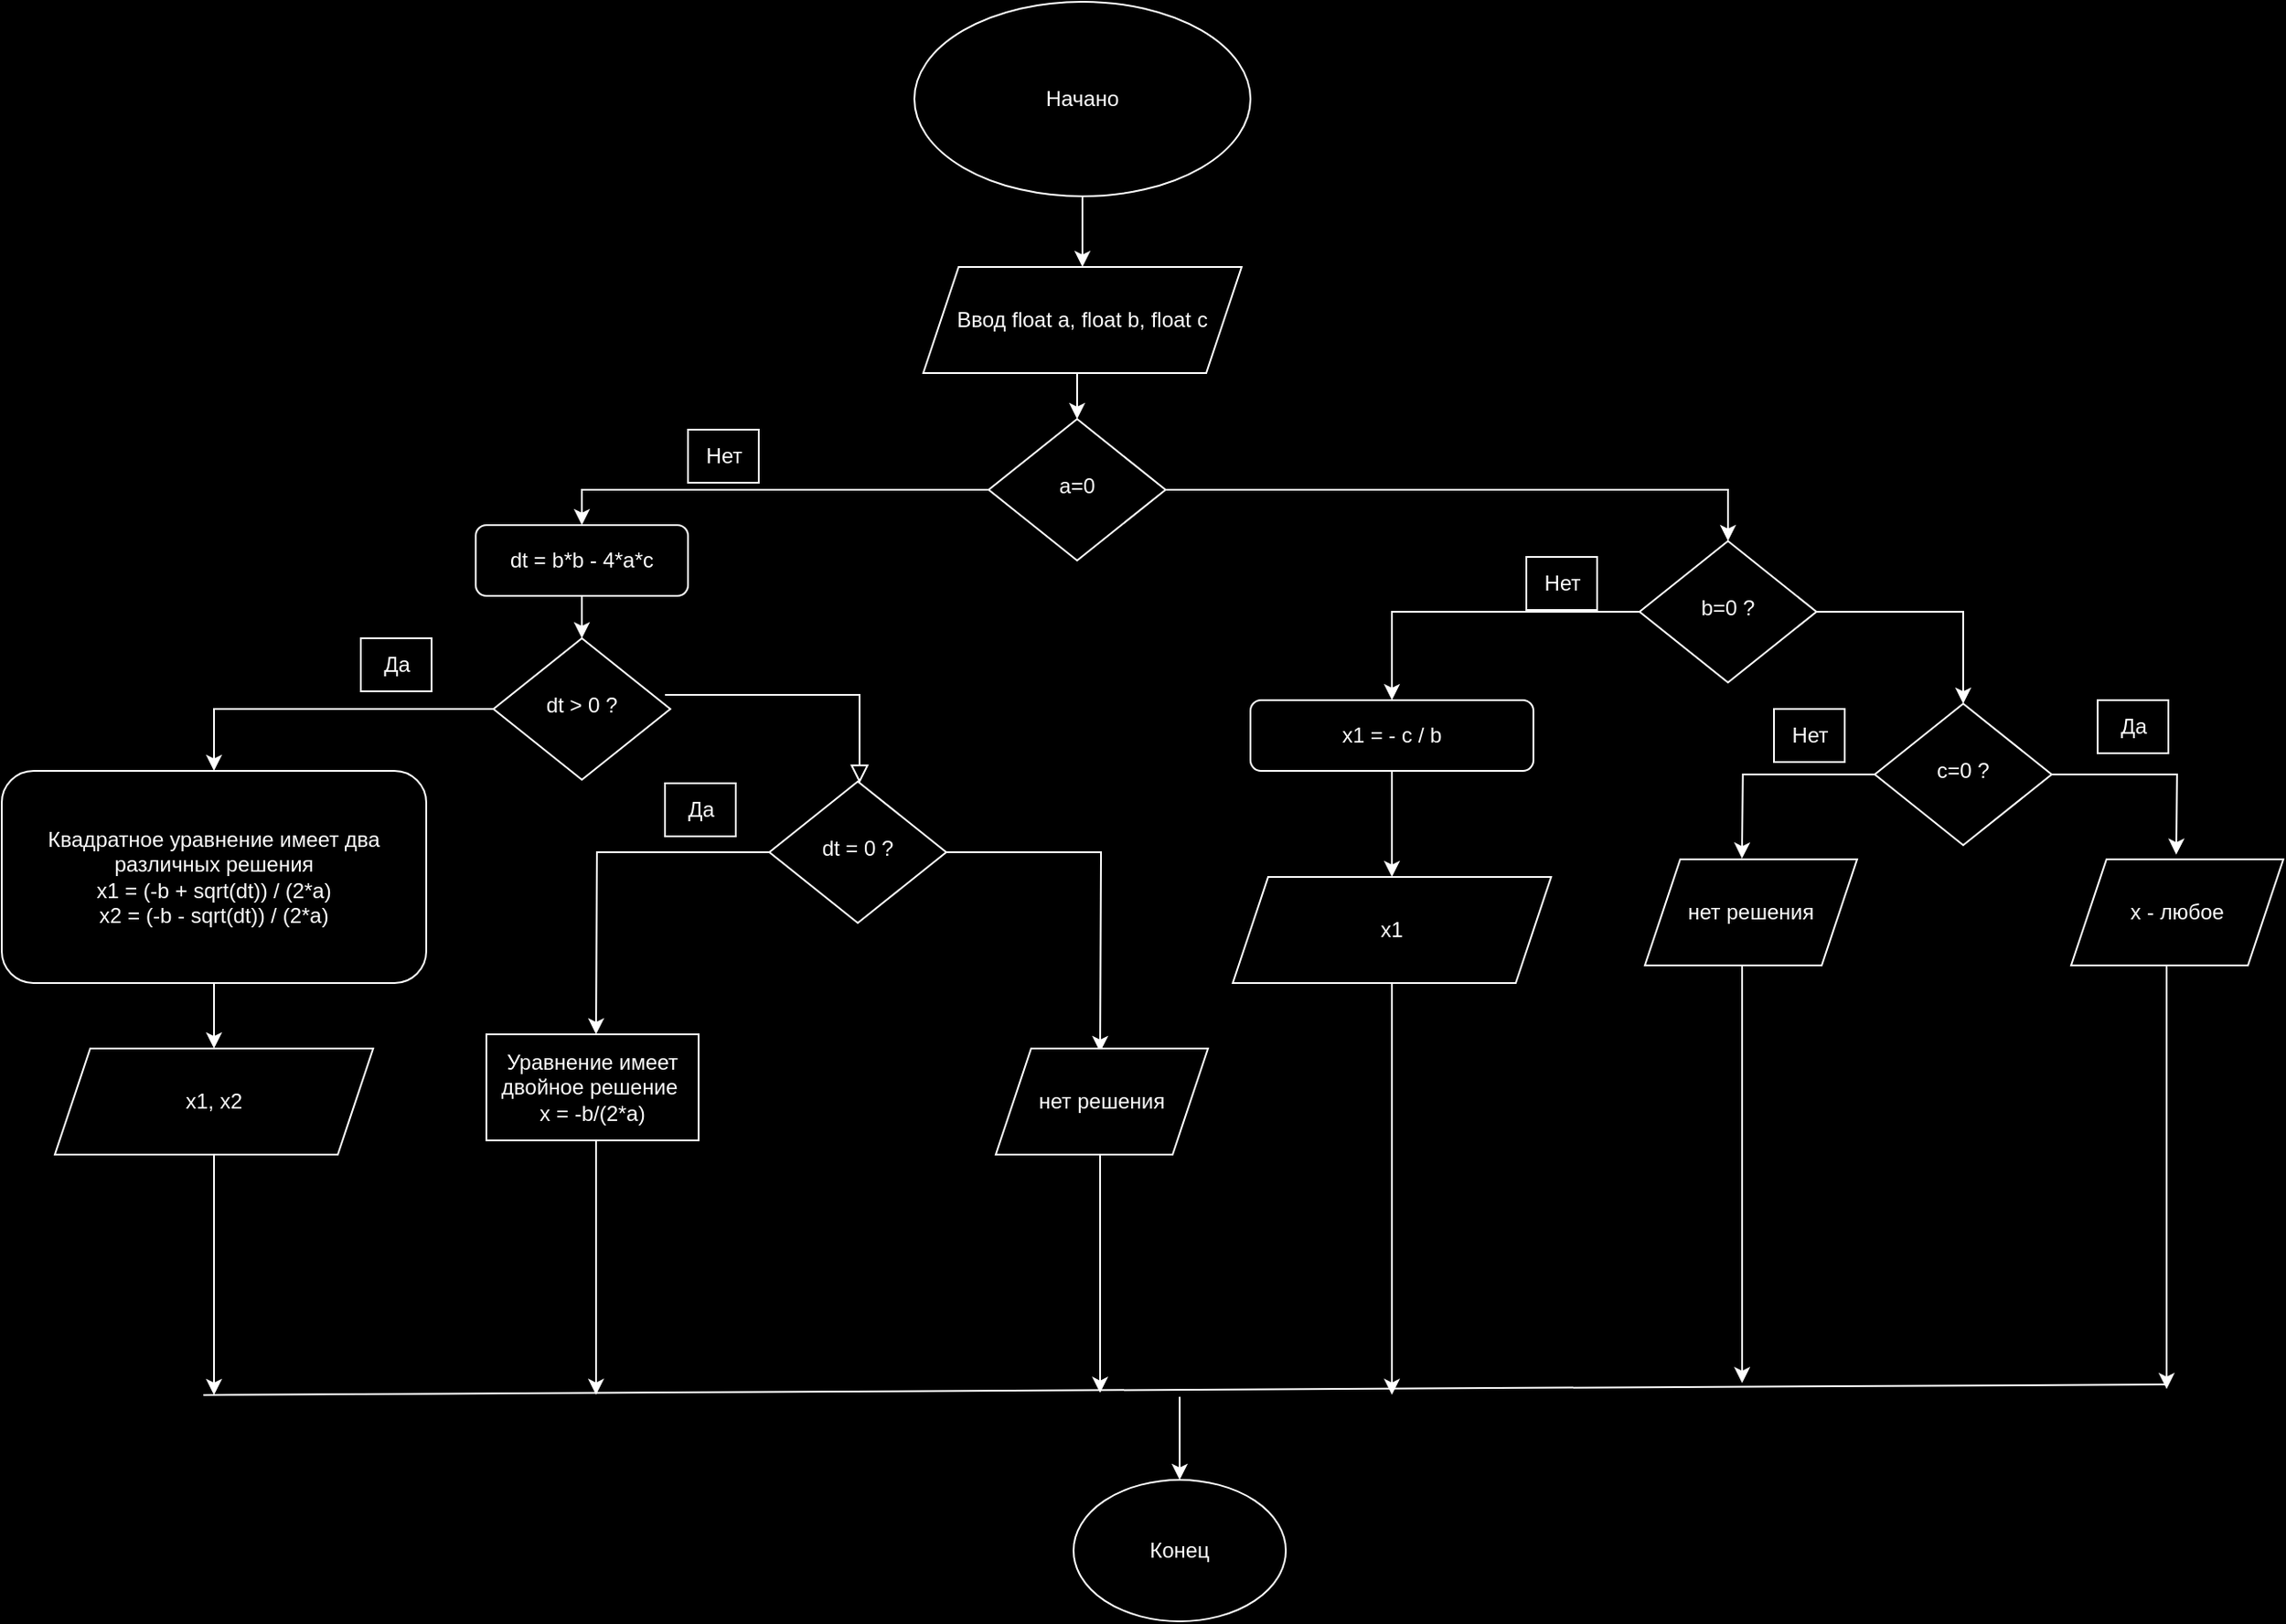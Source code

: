 <mxfile version="24.0.2" type="google">
  <diagram id="4BztmcpxRUM7F06mJRYi" name="Trang-2">
    <mxGraphModel grid="0" page="0" gridSize="10" guides="1" tooltips="1" connect="1" arrows="1" fold="1" pageScale="1" pageWidth="3300" pageHeight="4681" background="#000000" math="0" shadow="0">
      <root>
        <mxCell id="0" />
        <mxCell id="1" parent="0" />
        <mxCell id="wCI12etWdCRgOZ3frAb2-87" style="edgeStyle=orthogonalEdgeStyle;rounded=0;orthogonalLoop=1;jettySize=auto;html=1;exitX=0;exitY=0.5;exitDx=0;exitDy=0;entryX=0.5;entryY=0;entryDx=0;entryDy=0;labelBackgroundColor=none;fontColor=default;strokeColor=#FFFFFF;fillColor=#000000;" edge="1" parent="1" source="wCI12etWdCRgOZ3frAb2-30" target="wCI12etWdCRgOZ3frAb2-32">
          <mxGeometry relative="1" as="geometry" />
        </mxCell>
        <mxCell id="IFNfNDccr4MIiW0sOcJz-44" style="edgeStyle=orthogonalEdgeStyle;rounded=0;orthogonalLoop=1;jettySize=auto;html=1;entryX=0.5;entryY=0;entryDx=0;entryDy=0;labelBackgroundColor=none;strokeColor=#FFFFFF;fontColor=default;fillColor=#000000;" edge="1" parent="1" source="wCI12etWdCRgOZ3frAb2-30" target="wCI12etWdCRgOZ3frAb2-49">
          <mxGeometry relative="1" as="geometry" />
        </mxCell>
        <mxCell id="wCI12etWdCRgOZ3frAb2-30" value="a=0" style="rhombus;whiteSpace=wrap;html=1;shadow=0;fontFamily=Helvetica;fontSize=12;align=center;strokeWidth=1;spacing=6;spacingTop=-4;labelBackgroundColor=none;fillColor=#000000;strokeColor=#FFFFFF;fontColor=#FFFFFF;" vertex="1" parent="1">
          <mxGeometry x="34" y="174" width="100" height="80" as="geometry" />
        </mxCell>
        <mxCell id="wCI12etWdCRgOZ3frAb2-31" style="edgeStyle=orthogonalEdgeStyle;rounded=0;orthogonalLoop=1;jettySize=auto;html=1;exitX=0.5;exitY=1;exitDx=0;exitDy=0;labelBackgroundColor=none;fontColor=default;strokeColor=#FFFFFF;fillColor=#000000;" edge="1" parent="1" source="wCI12etWdCRgOZ3frAb2-32" target="wCI12etWdCRgOZ3frAb2-38">
          <mxGeometry relative="1" as="geometry" />
        </mxCell>
        <mxCell id="wCI12etWdCRgOZ3frAb2-32" value="dt = b*b - 4*a*c" style="rounded=1;whiteSpace=wrap;html=1;fontSize=12;glass=0;strokeWidth=1;shadow=0;labelBackgroundColor=none;fillColor=#000000;strokeColor=#FFFFFF;fontColor=#FFFFFF;" vertex="1" parent="1">
          <mxGeometry x="-256" y="234" width="120" height="40" as="geometry" />
        </mxCell>
        <mxCell id="wCI12etWdCRgOZ3frAb2-33" style="edgeStyle=orthogonalEdgeStyle;rounded=0;orthogonalLoop=1;jettySize=auto;html=1;exitX=0.5;exitY=1;exitDx=0;exitDy=0;entryX=0.5;entryY=0;entryDx=0;entryDy=0;labelBackgroundColor=none;fontColor=default;strokeColor=#FFFFFF;fillColor=#000000;" edge="1" parent="1" source="wCI12etWdCRgOZ3frAb2-34" target="wCI12etWdCRgOZ3frAb2-30">
          <mxGeometry relative="1" as="geometry" />
        </mxCell>
        <mxCell id="wCI12etWdCRgOZ3frAb2-34" value="Ввод float a, float b, float c" style="shape=parallelogram;perimeter=parallelogramPerimeter;whiteSpace=wrap;html=1;fixedSize=1;labelBackgroundColor=none;fillColor=#000000;strokeColor=#FFFFFF;fontColor=#FFFFFF;" vertex="1" parent="1">
          <mxGeometry x="-3" y="88" width="180" height="60" as="geometry" />
        </mxCell>
        <mxCell id="wCI12etWdCRgOZ3frAb2-91" style="edgeStyle=orthogonalEdgeStyle;rounded=0;orthogonalLoop=1;jettySize=auto;html=1;exitX=0.5;exitY=1;exitDx=0;exitDy=0;entryX=0.5;entryY=0;entryDx=0;entryDy=0;labelBackgroundColor=none;fontColor=default;strokeColor=#FFFFFF;fillColor=#000000;" edge="1" parent="1" source="wCI12etWdCRgOZ3frAb2-35" target="wCI12etWdCRgOZ3frAb2-34">
          <mxGeometry relative="1" as="geometry" />
        </mxCell>
        <mxCell id="wCI12etWdCRgOZ3frAb2-35" value="Начано" style="ellipse;whiteSpace=wrap;html=1;labelBackgroundColor=none;fillColor=#000000;strokeColor=#FFFFFF;fontColor=#FFFFFF;" vertex="1" parent="1">
          <mxGeometry x="-8" y="-62" width="190" height="110" as="geometry" />
        </mxCell>
        <mxCell id="wCI12etWdCRgOZ3frAb2-77" style="edgeStyle=orthogonalEdgeStyle;rounded=0;orthogonalLoop=1;jettySize=auto;html=1;exitX=0;exitY=0.5;exitDx=0;exitDy=0;entryX=0.5;entryY=0;entryDx=0;entryDy=0;labelBackgroundColor=none;fontColor=default;strokeColor=#FFFFFF;fillColor=#000000;" edge="1" parent="1" source="wCI12etWdCRgOZ3frAb2-38" target="wCI12etWdCRgOZ3frAb2-72">
          <mxGeometry relative="1" as="geometry" />
        </mxCell>
        <mxCell id="wCI12etWdCRgOZ3frAb2-38" value="dt &amp;gt; 0 ?" style="rhombus;whiteSpace=wrap;html=1;shadow=0;fontFamily=Helvetica;fontSize=12;align=center;strokeWidth=1;spacing=6;spacingTop=-4;labelBackgroundColor=none;fillColor=#000000;strokeColor=#FFFFFF;fontColor=#FFFFFF;" vertex="1" parent="1">
          <mxGeometry x="-246" y="298" width="100" height="80" as="geometry" />
        </mxCell>
        <mxCell id="wCI12etWdCRgOZ3frAb2-43" value="Конец" style="ellipse;whiteSpace=wrap;html=1;labelBackgroundColor=none;fillColor=#000000;strokeColor=#FFFFFF;fontColor=#FFFFFF;" vertex="1" parent="1">
          <mxGeometry x="82" y="774" width="120" height="80" as="geometry" />
        </mxCell>
        <mxCell id="IFNfNDccr4MIiW0sOcJz-57" style="edgeStyle=orthogonalEdgeStyle;rounded=0;orthogonalLoop=1;jettySize=auto;html=1;exitX=0.5;exitY=1;exitDx=0;exitDy=0;labelBackgroundColor=none;strokeColor=#FFFFFF;fontColor=default;fillColor=#000000;" edge="1" parent="1">
          <mxGeometry relative="1" as="geometry">
            <mxPoint x="460" y="719.236" as="targetPoint" />
            <mxPoint x="460" y="463" as="sourcePoint" />
          </mxGeometry>
        </mxCell>
        <mxCell id="wCI12etWdCRgOZ3frAb2-92" style="edgeStyle=orthogonalEdgeStyle;rounded=0;orthogonalLoop=1;jettySize=auto;html=1;exitX=0;exitY=0.5;exitDx=0;exitDy=0;entryX=0.5;entryY=0;entryDx=0;entryDy=0;labelBackgroundColor=none;fontColor=default;strokeColor=#FFFFFF;fillColor=#000000;" edge="1" parent="1" source="wCI12etWdCRgOZ3frAb2-49" target="wCI12etWdCRgOZ3frAb2-61">
          <mxGeometry relative="1" as="geometry" />
        </mxCell>
        <mxCell id="IFNfNDccr4MIiW0sOcJz-61" style="edgeStyle=orthogonalEdgeStyle;rounded=0;orthogonalLoop=1;jettySize=auto;html=1;entryX=0.5;entryY=0;entryDx=0;entryDy=0;strokeColor=#FFFFFF;" edge="1" parent="1" source="wCI12etWdCRgOZ3frAb2-49" target="wCI12etWdCRgOZ3frAb2-56">
          <mxGeometry relative="1" as="geometry" />
        </mxCell>
        <mxCell id="wCI12etWdCRgOZ3frAb2-49" value="b=0 ?" style="rhombus;whiteSpace=wrap;html=1;shadow=0;fontFamily=Helvetica;fontSize=12;align=center;strokeWidth=1;spacing=6;spacingTop=-4;labelBackgroundColor=none;fillColor=#000000;strokeColor=#FFFFFF;fontColor=#FFFFFF;" vertex="1" parent="1">
          <mxGeometry x="402" y="243" width="100" height="80" as="geometry" />
        </mxCell>
        <mxCell id="wCI12etWdCRgOZ3frAb2-54" value="Нет" style="text;html=1;align=center;verticalAlign=middle;resizable=0;points=[];autosize=1;strokeColor=#FFFFFF;fillColor=#000000;labelBackgroundColor=none;fontColor=#FFFFFF;" vertex="1" parent="1">
          <mxGeometry x="-136" y="180" width="40" height="30" as="geometry" />
        </mxCell>
        <mxCell id="IFNfNDccr4MIiW0sOcJz-53" style="edgeStyle=orthogonalEdgeStyle;rounded=0;orthogonalLoop=1;jettySize=auto;html=1;labelBackgroundColor=none;strokeColor=#FFFFFF;fontColor=default;fillColor=#000000;" edge="1" parent="1" source="wCI12etWdCRgOZ3frAb2-56">
          <mxGeometry relative="1" as="geometry">
            <mxPoint x="459.893" y="422.569" as="targetPoint" />
          </mxGeometry>
        </mxCell>
        <mxCell id="IFNfNDccr4MIiW0sOcJz-55" style="edgeStyle=orthogonalEdgeStyle;rounded=0;orthogonalLoop=1;jettySize=auto;html=1;labelBackgroundColor=none;strokeColor=#FFFFFF;fontColor=default;fillColor=#000000;" edge="1" parent="1" source="wCI12etWdCRgOZ3frAb2-56">
          <mxGeometry relative="1" as="geometry">
            <mxPoint x="705.448" y="420.347" as="targetPoint" />
          </mxGeometry>
        </mxCell>
        <mxCell id="wCI12etWdCRgOZ3frAb2-56" value="с=0 ?" style="rhombus;whiteSpace=wrap;html=1;shadow=0;fontFamily=Helvetica;fontSize=12;align=center;strokeWidth=1;spacing=6;spacingTop=-4;labelBackgroundColor=none;fillColor=#000000;strokeColor=#FFFFFF;fontColor=#FFFFFF;" vertex="1" parent="1">
          <mxGeometry x="535" y="335" width="100" height="80" as="geometry" />
        </mxCell>
        <mxCell id="IFNfNDccr4MIiW0sOcJz-58" style="edgeStyle=orthogonalEdgeStyle;rounded=0;orthogonalLoop=1;jettySize=auto;html=1;labelBackgroundColor=none;strokeColor=#FFFFFF;fontColor=default;fillColor=#000000;" edge="1" parent="1">
          <mxGeometry relative="1" as="geometry">
            <mxPoint x="700" y="722.569" as="targetPoint" />
            <mxPoint x="700" y="463" as="sourcePoint" />
          </mxGeometry>
        </mxCell>
        <mxCell id="wCI12etWdCRgOZ3frAb2-60" value="Нет" style="text;html=1;align=center;verticalAlign=middle;resizable=0;points=[];autosize=1;strokeColor=#FFFFFF;fillColor=#000000;labelBackgroundColor=none;fontColor=#FFFFFF;" vertex="1" parent="1">
          <mxGeometry x="338" y="252" width="40" height="30" as="geometry" />
        </mxCell>
        <mxCell id="wCI12etWdCRgOZ3frAb2-66" style="edgeStyle=orthogonalEdgeStyle;rounded=0;orthogonalLoop=1;jettySize=auto;html=1;exitX=0.5;exitY=1;exitDx=0;exitDy=0;entryX=0.5;entryY=0;entryDx=0;entryDy=0;labelBackgroundColor=none;fontColor=default;strokeColor=#FFFFFF;fillColor=#000000;" edge="1" parent="1" source="wCI12etWdCRgOZ3frAb2-61" target="wCI12etWdCRgOZ3frAb2-63">
          <mxGeometry relative="1" as="geometry" />
        </mxCell>
        <mxCell id="wCI12etWdCRgOZ3frAb2-61" value="x1 = - c / b" style="rounded=1;whiteSpace=wrap;html=1;fontSize=12;glass=0;strokeWidth=1;shadow=0;labelBackgroundColor=none;fillColor=#000000;strokeColor=#FFFFFF;fontColor=#FFFFFF;" vertex="1" parent="1">
          <mxGeometry x="182" y="333" width="160" height="40" as="geometry" />
        </mxCell>
        <mxCell id="IFNfNDccr4MIiW0sOcJz-51" style="edgeStyle=orthogonalEdgeStyle;rounded=0;orthogonalLoop=1;jettySize=auto;html=1;exitX=0.5;exitY=1;exitDx=0;exitDy=0;labelBackgroundColor=none;strokeColor=#FFFFFF;fontColor=default;fillColor=#000000;" edge="1" parent="1" source="wCI12etWdCRgOZ3frAb2-63">
          <mxGeometry relative="1" as="geometry">
            <mxPoint x="262" y="725.903" as="targetPoint" />
          </mxGeometry>
        </mxCell>
        <mxCell id="wCI12etWdCRgOZ3frAb2-63" value="x1" style="shape=parallelogram;perimeter=parallelogramPerimeter;whiteSpace=wrap;html=1;fixedSize=1;labelBackgroundColor=none;fillColor=#000000;strokeColor=#FFFFFF;fontColor=#FFFFFF;" vertex="1" parent="1">
          <mxGeometry x="172" y="433" width="180" height="60" as="geometry" />
        </mxCell>
        <mxCell id="wCI12etWdCRgOZ3frAb2-65" value="Нет" style="text;html=1;align=center;verticalAlign=middle;resizable=0;points=[];autosize=1;strokeColor=#FFFFFF;fillColor=#000000;labelBackgroundColor=none;fontColor=#FFFFFF;" vertex="1" parent="1">
          <mxGeometry x="478" y="338" width="40" height="30" as="geometry" />
        </mxCell>
        <mxCell id="wCI12etWdCRgOZ3frAb2-71" value="Да" style="text;html=1;align=center;verticalAlign=middle;resizable=0;points=[];autosize=1;strokeColor=#FFFFFF;fillColor=#000000;labelBackgroundColor=none;fontColor=#FFFFFF;" vertex="1" parent="1">
          <mxGeometry x="-321" y="298" width="40" height="30" as="geometry" />
        </mxCell>
        <mxCell id="IFNfNDccr4MIiW0sOcJz-17" style="edgeStyle=orthogonalEdgeStyle;rounded=0;orthogonalLoop=1;jettySize=auto;html=1;labelBackgroundColor=none;strokeColor=#FFFFFF;fontColor=default;fillColor=#000000;" edge="1" parent="1" source="wCI12etWdCRgOZ3frAb2-72" target="wCI12etWdCRgOZ3frAb2-81">
          <mxGeometry relative="1" as="geometry" />
        </mxCell>
        <mxCell id="wCI12etWdCRgOZ3frAb2-72" value="Квадратное уравнение имеет два различных решения&lt;br style=&quot;border-color: var(--border-color);&quot;&gt;x1 = (-b + sqrt(dt)) / (2*a)&lt;br style=&quot;border-color: var(--border-color);&quot;&gt;x2 = (-b - sqrt(dt)) / (2*a)" style="rounded=1;whiteSpace=wrap;html=1;fontSize=12;glass=0;strokeWidth=1;shadow=0;labelBackgroundColor=none;fillColor=#000000;strokeColor=#FFFFFF;fontColor=#FFFFFF;" vertex="1" parent="1">
          <mxGeometry x="-524" y="373" width="240" height="120" as="geometry" />
        </mxCell>
        <mxCell id="wCI12etWdCRgOZ3frAb2-73" value="Нет" style="edgeStyle=orthogonalEdgeStyle;rounded=0;html=1;jettySize=auto;orthogonalLoop=1;fontSize=11;endArrow=block;endFill=0;endSize=8;strokeWidth=1;shadow=0;labelBackgroundColor=none;exitX=1;exitY=0.5;exitDx=0;exitDy=0;fontColor=default;strokeColor=#FFFFFF;fillColor=#000000;" edge="1" parent="1">
          <mxGeometry x="-0.333" y="10" relative="1" as="geometry">
            <mxPoint as="offset" />
            <mxPoint x="-39" y="380" as="targetPoint" />
            <Array as="points">
              <mxPoint x="-39" y="330" />
            </Array>
            <mxPoint x="-149" y="330" as="sourcePoint" />
          </mxGeometry>
        </mxCell>
        <mxCell id="IFNfNDccr4MIiW0sOcJz-15" style="edgeStyle=orthogonalEdgeStyle;rounded=0;orthogonalLoop=1;jettySize=auto;html=1;labelBackgroundColor=none;strokeColor=#FFFFFF;fontColor=default;fillColor=#000000;" edge="1" parent="1" source="wCI12etWdCRgOZ3frAb2-74">
          <mxGeometry relative="1" as="geometry">
            <mxPoint x="-188" y="522" as="targetPoint" />
          </mxGeometry>
        </mxCell>
        <mxCell id="IFNfNDccr4MIiW0sOcJz-16" style="edgeStyle=orthogonalEdgeStyle;rounded=0;orthogonalLoop=1;jettySize=auto;html=1;entryX=0.5;entryY=0;entryDx=0;entryDy=0;labelBackgroundColor=none;strokeColor=#FFFFFF;fontColor=default;fillColor=#000000;" edge="1" parent="1" source="wCI12etWdCRgOZ3frAb2-74">
          <mxGeometry relative="1" as="geometry">
            <mxPoint x="97" y="532" as="targetPoint" />
          </mxGeometry>
        </mxCell>
        <mxCell id="wCI12etWdCRgOZ3frAb2-74" value="dt = 0 ?" style="rhombus;whiteSpace=wrap;html=1;shadow=0;fontFamily=Helvetica;fontSize=12;align=center;strokeWidth=1;spacing=6;spacingTop=-4;labelBackgroundColor=none;fillColor=#000000;strokeColor=#FFFFFF;fontColor=#FFFFFF;" vertex="1" parent="1">
          <mxGeometry x="-90" y="379" width="100" height="80" as="geometry" />
        </mxCell>
        <mxCell id="IFNfNDccr4MIiW0sOcJz-50" style="edgeStyle=orthogonalEdgeStyle;rounded=0;orthogonalLoop=1;jettySize=auto;html=1;labelBackgroundColor=none;strokeColor=#FFFFFF;fontColor=default;fillColor=#000000;" edge="1" parent="1">
          <mxGeometry relative="1" as="geometry">
            <mxPoint x="97" y="724.792" as="targetPoint" />
            <mxPoint x="97" y="572" as="sourcePoint" />
          </mxGeometry>
        </mxCell>
        <mxCell id="IFNfNDccr4MIiW0sOcJz-49" style="edgeStyle=orthogonalEdgeStyle;rounded=0;orthogonalLoop=1;jettySize=auto;html=1;labelBackgroundColor=none;strokeColor=#FFFFFF;fontColor=default;fillColor=#000000;" edge="1" parent="1">
          <mxGeometry relative="1" as="geometry">
            <mxPoint x="-188" y="725.903" as="targetPoint" />
            <mxPoint x="-188" y="582" as="sourcePoint" />
          </mxGeometry>
        </mxCell>
        <mxCell id="IFNfNDccr4MIiW0sOcJz-59" style="edgeStyle=orthogonalEdgeStyle;rounded=0;orthogonalLoop=1;jettySize=auto;html=1;labelBackgroundColor=none;strokeColor=#FFFFFF;fontColor=default;fillColor=#000000;" edge="1" parent="1" source="wCI12etWdCRgOZ3frAb2-81">
          <mxGeometry relative="1" as="geometry">
            <mxPoint x="-404" y="726" as="targetPoint" />
          </mxGeometry>
        </mxCell>
        <mxCell id="wCI12etWdCRgOZ3frAb2-81" value="x1, x2" style="shape=parallelogram;perimeter=parallelogramPerimeter;whiteSpace=wrap;html=1;fixedSize=1;labelBackgroundColor=none;fillColor=#000000;strokeColor=#FFFFFF;fontColor=#FFFFFF;" vertex="1" parent="1">
          <mxGeometry x="-494" y="530" width="180" height="60" as="geometry" />
        </mxCell>
        <mxCell id="wCI12etWdCRgOZ3frAb2-93" value="Да" style="text;html=1;align=center;verticalAlign=middle;resizable=0;points=[];autosize=1;strokeColor=#FFFFFF;fillColor=#000000;labelBackgroundColor=none;fontColor=#FFFFFF;" vertex="1" parent="1">
          <mxGeometry x="-149" y="380" width="40" height="30" as="geometry" />
        </mxCell>
        <mxCell id="IFNfNDccr4MIiW0sOcJz-45" value="" style="endArrow=none;html=1;rounded=0;labelBackgroundColor=none;strokeColor=#FFFFFF;fontColor=default;fillColor=#000000;" edge="1" parent="1">
          <mxGeometry width="50" height="50" relative="1" as="geometry">
            <mxPoint x="-410" y="726" as="sourcePoint" />
            <mxPoint x="700" y="720" as="targetPoint" />
          </mxGeometry>
        </mxCell>
        <mxCell id="IFNfNDccr4MIiW0sOcJz-60" value="Да" style="text;html=1;align=center;verticalAlign=middle;resizable=0;points=[];autosize=1;strokeColor=#FFFFFF;fillColor=#000000;labelBackgroundColor=none;fontColor=#FFFFFF;" vertex="1" parent="1">
          <mxGeometry x="661" y="333" width="40" height="30" as="geometry" />
        </mxCell>
        <mxCell id="IFNfNDccr4MIiW0sOcJz-110" value="" style="endArrow=classic;html=1;rounded=0;strokeColor=#FFFFFF;entryX=0.5;entryY=0;entryDx=0;entryDy=0;" edge="1" parent="1" target="wCI12etWdCRgOZ3frAb2-43">
          <mxGeometry width="50" height="50" relative="1" as="geometry">
            <mxPoint x="142" y="727" as="sourcePoint" />
            <mxPoint x="107" y="490" as="targetPoint" />
          </mxGeometry>
        </mxCell>
        <mxCell id="4oQz40yRKbx0BaLhHhTV-1" value="&lt;span style=&quot;color: rgb(255, 255, 255);&quot;&gt;нет решения&lt;/span&gt;" style="shape=parallelogram;perimeter=parallelogramPerimeter;whiteSpace=wrap;html=1;fixedSize=1;fillColor=#000000;strokeColor=#FFFFFF;" vertex="1" parent="1">
          <mxGeometry x="38" y="530" width="120" height="60" as="geometry" />
        </mxCell>
        <mxCell id="4oQz40yRKbx0BaLhHhTV-2" value="&lt;span style=&quot;color: rgb(255, 255, 255);&quot;&gt;нет решения&lt;/span&gt;" style="shape=parallelogram;perimeter=parallelogramPerimeter;whiteSpace=wrap;html=1;fixedSize=1;fillColor=#000000;strokeColor=#FFFFFF;" vertex="1" parent="1">
          <mxGeometry x="405" y="423" width="120" height="60" as="geometry" />
        </mxCell>
        <mxCell id="4oQz40yRKbx0BaLhHhTV-3" value="&lt;span style=&quot;color: rgb(255, 255, 255);&quot;&gt;x - любое&lt;/span&gt;" style="shape=parallelogram;perimeter=parallelogramPerimeter;whiteSpace=wrap;html=1;fixedSize=1;fillColor=#000000;strokeColor=#FFFFFF;" vertex="1" parent="1">
          <mxGeometry x="646" y="423" width="120" height="60" as="geometry" />
        </mxCell>
        <mxCell id="4oQz40yRKbx0BaLhHhTV-4" value="&lt;span style=&quot;color: rgb(255, 255, 255);&quot;&gt;Уравнение имеет двойное решение&amp;nbsp;&lt;/span&gt;&lt;br style=&quot;color: rgb(255, 255, 255); border-color: var(--border-color);&quot;&gt;&lt;span style=&quot;color: rgb(255, 255, 255);&quot;&gt;x = -b/(2*a)&lt;/span&gt;" style="rounded=0;whiteSpace=wrap;html=1;fillColor=#000000;strokeColor=#FFFFFF;" vertex="1" parent="1">
          <mxGeometry x="-250" y="522" width="120" height="60" as="geometry" />
        </mxCell>
      </root>
    </mxGraphModel>
  </diagram>
</mxfile>
